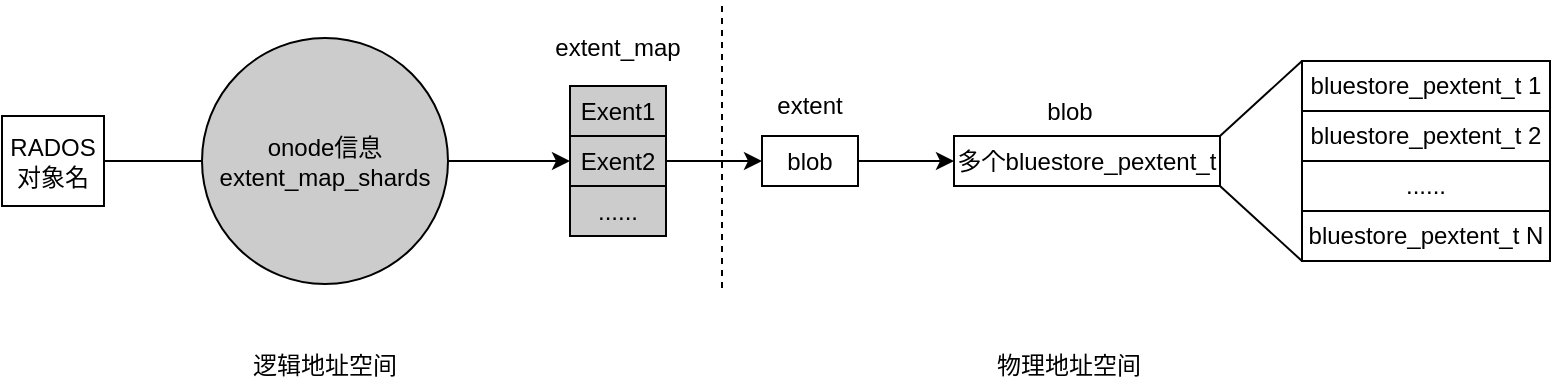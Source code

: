 <mxfile version="13.9.9" type="device"><diagram id="jrHDlo0g3QHcAbRuyd2o" name="第 1 页"><mxGraphModel dx="1088" dy="680" grid="0" gridSize="10" guides="1" tooltips="1" connect="1" arrows="1" fold="1" page="1" pageScale="1" pageWidth="1169" pageHeight="827" math="0" shadow="0"><root><mxCell id="0"/><mxCell id="1" parent="0"/><mxCell id="NX-E4TOCSNwHIDUbbqxN-20" style="edgeStyle=none;rounded=0;orthogonalLoop=1;jettySize=auto;html=1;exitX=1;exitY=0.5;exitDx=0;exitDy=0;entryX=0;entryY=0.5;entryDx=0;entryDy=0;endArrow=none;endFill=0;" edge="1" parent="1" source="NX-E4TOCSNwHIDUbbqxN-1" target="NX-E4TOCSNwHIDUbbqxN-2"><mxGeometry relative="1" as="geometry"/></mxCell><mxCell id="NX-E4TOCSNwHIDUbbqxN-1" value="RADOS对象名" style="rounded=0;whiteSpace=wrap;html=1;" vertex="1" parent="1"><mxGeometry x="109" y="259" width="51" height="45" as="geometry"/></mxCell><mxCell id="NX-E4TOCSNwHIDUbbqxN-21" style="edgeStyle=none;rounded=0;orthogonalLoop=1;jettySize=auto;html=1;exitX=1;exitY=0.5;exitDx=0;exitDy=0;endArrow=classic;endFill=1;" edge="1" parent="1" source="NX-E4TOCSNwHIDUbbqxN-2" target="NX-E4TOCSNwHIDUbbqxN-4"><mxGeometry relative="1" as="geometry"/></mxCell><mxCell id="NX-E4TOCSNwHIDUbbqxN-2" value="onode信息&lt;br&gt;extent_map_shards" style="ellipse;whiteSpace=wrap;html=1;aspect=fixed;fillColor=#CCCCCC;" vertex="1" parent="1"><mxGeometry x="209" y="220" width="123" height="123" as="geometry"/></mxCell><mxCell id="NX-E4TOCSNwHIDUbbqxN-3" value="Exent1" style="rounded=0;whiteSpace=wrap;html=1;fillColor=#CCCCCC;" vertex="1" parent="1"><mxGeometry x="393" y="244" width="48" height="25" as="geometry"/></mxCell><mxCell id="NX-E4TOCSNwHIDUbbqxN-9" style="edgeStyle=orthogonalEdgeStyle;rounded=0;orthogonalLoop=1;jettySize=auto;html=1;exitX=1;exitY=0.5;exitDx=0;exitDy=0;entryX=0;entryY=0.5;entryDx=0;entryDy=0;" edge="1" parent="1" source="NX-E4TOCSNwHIDUbbqxN-4" target="NX-E4TOCSNwHIDUbbqxN-8"><mxGeometry relative="1" as="geometry"/></mxCell><mxCell id="NX-E4TOCSNwHIDUbbqxN-4" value="Exent2" style="rounded=0;whiteSpace=wrap;html=1;fillColor=#CCCCCC;" vertex="1" parent="1"><mxGeometry x="393" y="269" width="48" height="25" as="geometry"/></mxCell><mxCell id="NX-E4TOCSNwHIDUbbqxN-5" value="......" style="rounded=0;whiteSpace=wrap;html=1;fillColor=#CCCCCC;" vertex="1" parent="1"><mxGeometry x="393" y="294" width="48" height="25" as="geometry"/></mxCell><mxCell id="NX-E4TOCSNwHIDUbbqxN-7" value="extent_map" style="text;html=1;strokeColor=none;fillColor=none;align=center;verticalAlign=middle;whiteSpace=wrap;rounded=0;" vertex="1" parent="1"><mxGeometry x="379" y="215" width="76" height="20" as="geometry"/></mxCell><mxCell id="NX-E4TOCSNwHIDUbbqxN-22" style="edgeStyle=none;rounded=0;orthogonalLoop=1;jettySize=auto;html=1;exitX=1;exitY=0.5;exitDx=0;exitDy=0;endArrow=classic;endFill=1;" edge="1" parent="1" source="NX-E4TOCSNwHIDUbbqxN-8" target="NX-E4TOCSNwHIDUbbqxN-12"><mxGeometry relative="1" as="geometry"/></mxCell><mxCell id="NX-E4TOCSNwHIDUbbqxN-8" value="blob" style="rounded=0;whiteSpace=wrap;html=1;" vertex="1" parent="1"><mxGeometry x="489" y="269" width="48" height="25" as="geometry"/></mxCell><mxCell id="NX-E4TOCSNwHIDUbbqxN-10" value="extent" style="text;html=1;strokeColor=none;fillColor=none;align=center;verticalAlign=middle;whiteSpace=wrap;rounded=0;" vertex="1" parent="1"><mxGeometry x="475" y="244" width="76" height="20" as="geometry"/></mxCell><mxCell id="NX-E4TOCSNwHIDUbbqxN-18" style="rounded=0;orthogonalLoop=1;jettySize=auto;html=1;exitX=1;exitY=0;exitDx=0;exitDy=0;entryX=0;entryY=0;entryDx=0;entryDy=0;endArrow=none;endFill=0;" edge="1" parent="1" source="NX-E4TOCSNwHIDUbbqxN-12" target="NX-E4TOCSNwHIDUbbqxN-14"><mxGeometry relative="1" as="geometry"/></mxCell><mxCell id="NX-E4TOCSNwHIDUbbqxN-19" style="edgeStyle=none;rounded=0;orthogonalLoop=1;jettySize=auto;html=1;exitX=1;exitY=1;exitDx=0;exitDy=0;entryX=0;entryY=1;entryDx=0;entryDy=0;endArrow=none;endFill=0;" edge="1" parent="1" source="NX-E4TOCSNwHIDUbbqxN-12" target="NX-E4TOCSNwHIDUbbqxN-17"><mxGeometry relative="1" as="geometry"/></mxCell><mxCell id="NX-E4TOCSNwHIDUbbqxN-12" value="多个bluestore_pextent_t" style="rounded=0;whiteSpace=wrap;html=1;" vertex="1" parent="1"><mxGeometry x="585" y="269" width="133" height="25" as="geometry"/></mxCell><mxCell id="NX-E4TOCSNwHIDUbbqxN-14" value="bluestore_pextent_t 1" style="rounded=0;whiteSpace=wrap;html=1;" vertex="1" parent="1"><mxGeometry x="759" y="231.5" width="124" height="25" as="geometry"/></mxCell><mxCell id="NX-E4TOCSNwHIDUbbqxN-15" value="bluestore_pextent_t 2" style="rounded=0;whiteSpace=wrap;html=1;" vertex="1" parent="1"><mxGeometry x="759" y="256.5" width="124" height="25" as="geometry"/></mxCell><mxCell id="NX-E4TOCSNwHIDUbbqxN-16" value="......" style="rounded=0;whiteSpace=wrap;html=1;" vertex="1" parent="1"><mxGeometry x="759" y="281.5" width="124" height="25" as="geometry"/></mxCell><mxCell id="NX-E4TOCSNwHIDUbbqxN-17" value="bluestore_pextent_t N" style="rounded=0;whiteSpace=wrap;html=1;" vertex="1" parent="1"><mxGeometry x="759" y="306.5" width="124" height="25" as="geometry"/></mxCell><mxCell id="NX-E4TOCSNwHIDUbbqxN-24" value="blob" style="text;html=1;strokeColor=none;fillColor=none;align=center;verticalAlign=middle;whiteSpace=wrap;rounded=0;" vertex="1" parent="1"><mxGeometry x="622.5" y="246.5" width="40" height="20" as="geometry"/></mxCell><mxCell id="NX-E4TOCSNwHIDUbbqxN-25" value="" style="endArrow=none;dashed=1;html=1;" edge="1" parent="1"><mxGeometry width="50" height="50" relative="1" as="geometry"><mxPoint x="469" y="345" as="sourcePoint"/><mxPoint x="469" y="202" as="targetPoint"/></mxGeometry></mxCell><mxCell id="NX-E4TOCSNwHIDUbbqxN-26" value="逻辑地址空间" style="text;html=1;strokeColor=none;fillColor=none;align=center;verticalAlign=middle;whiteSpace=wrap;rounded=0;" vertex="1" parent="1"><mxGeometry x="226" y="374" width="89" height="20" as="geometry"/></mxCell><mxCell id="NX-E4TOCSNwHIDUbbqxN-27" value="物理地址空间" style="text;html=1;strokeColor=none;fillColor=none;align=center;verticalAlign=middle;whiteSpace=wrap;rounded=0;" vertex="1" parent="1"><mxGeometry x="598" y="374" width="89" height="20" as="geometry"/></mxCell></root></mxGraphModel></diagram></mxfile>